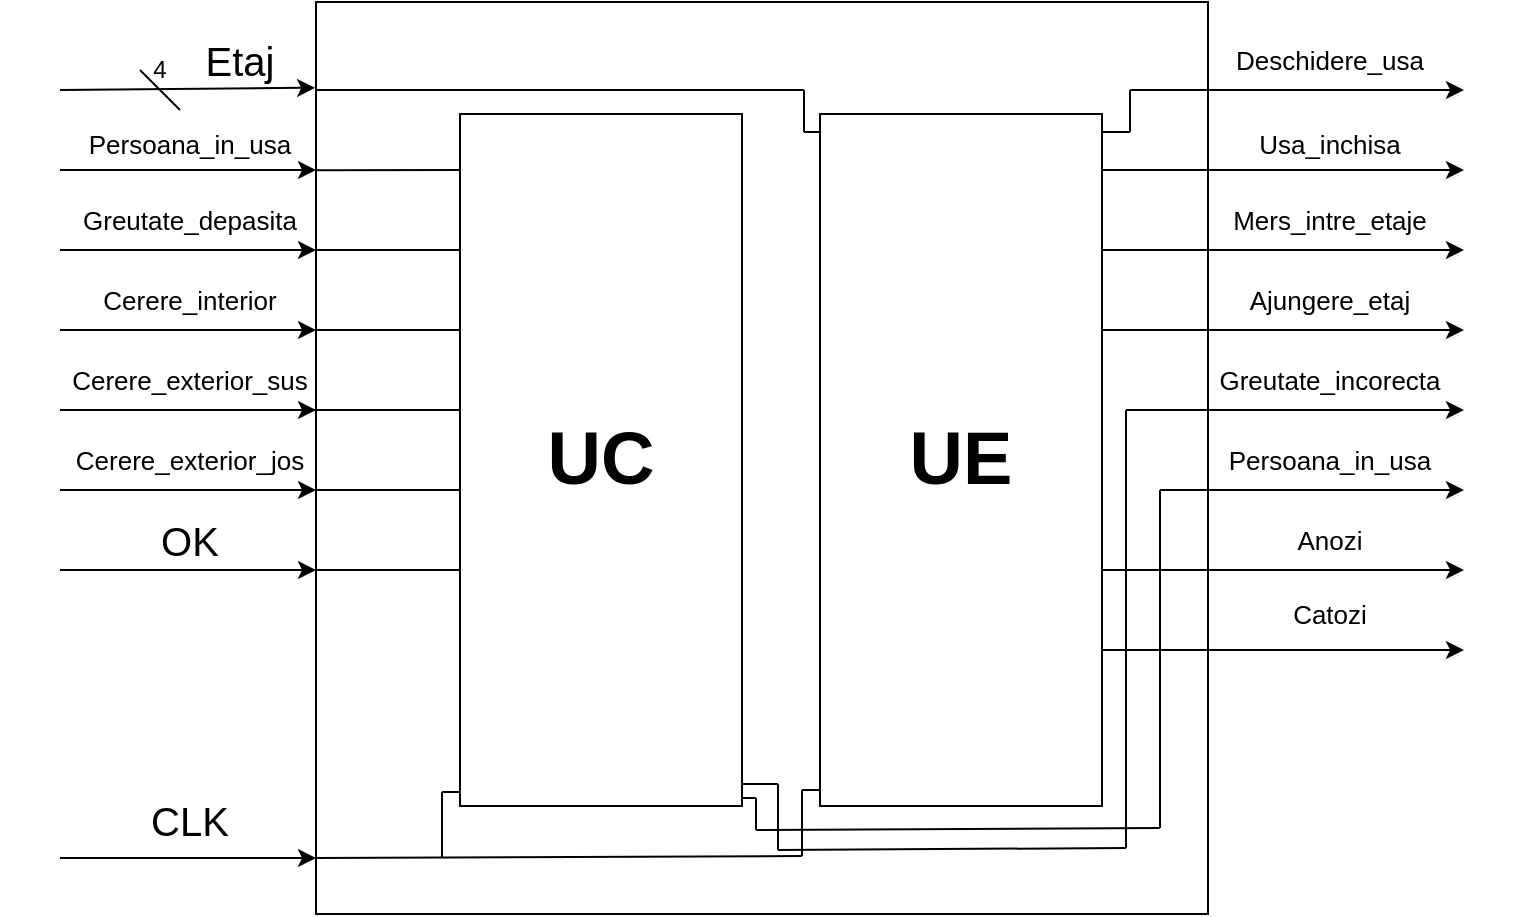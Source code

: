 <mxfile version="21.3.5" type="device">
  <diagram name="Page-1" id="GFIvSLtLIXp5ERF9A66N">
    <mxGraphModel dx="1153" dy="642" grid="0" gridSize="10" guides="0" tooltips="1" connect="0" arrows="0" fold="1" page="1" pageScale="1" pageWidth="827" pageHeight="1169" background="#ffffff" math="0" shadow="0">
      <root>
        <mxCell id="0" />
        <mxCell id="1" parent="0" />
        <mxCell id="tNx4KRhvCRcn8NS1-yf5-1" value="" style="rounded=0;whiteSpace=wrap;html=1;fillColor=none;strokeColor=#000000;connectable=0;allowArrows=0;cloneable=0;" parent="1" vertex="1">
          <mxGeometry x="188" y="139" width="446" height="456" as="geometry" />
        </mxCell>
        <mxCell id="tNx4KRhvCRcn8NS1-yf5-2" value="&lt;font color=&quot;#000000&quot;&gt;&lt;b&gt;UC&lt;/b&gt;&lt;/font&gt;" style="rounded=0;whiteSpace=wrap;html=1;fillColor=none;strokeColor=#000000;fontSize=37;connectable=0;allowArrows=0;cloneable=0;" parent="1" vertex="1">
          <mxGeometry x="260" y="195" width="141" height="346" as="geometry" />
        </mxCell>
        <mxCell id="tNx4KRhvCRcn8NS1-yf5-5" value="&lt;font color=&quot;#000000&quot;&gt;&lt;b&gt;UE&lt;/b&gt;&lt;/font&gt;" style="rounded=0;whiteSpace=wrap;html=1;fillColor=none;strokeColor=#000000;fontSize=37;connectable=0;allowArrows=0;cloneable=0;" parent="1" vertex="1">
          <mxGeometry x="440" y="195" width="141" height="346" as="geometry" />
        </mxCell>
        <mxCell id="tNx4KRhvCRcn8NS1-yf5-6" value="" style="endArrow=classic;html=1;rounded=0;fontColor=#000000;strokeColor=#000000;entryX=-0.001;entryY=0.094;entryDx=0;entryDy=0;entryPerimeter=0;cloneable=0;" parent="1" target="tNx4KRhvCRcn8NS1-yf5-1" edge="1">
          <mxGeometry width="50" height="50" relative="1" as="geometry">
            <mxPoint x="60" y="183" as="sourcePoint" />
            <mxPoint x="178" y="181" as="targetPoint" />
          </mxGeometry>
        </mxCell>
        <mxCell id="tNx4KRhvCRcn8NS1-yf5-7" value="" style="endArrow=classic;html=1;rounded=0;fontColor=#000000;strokeColor=#000000;entryX=-0.001;entryY=0.094;entryDx=0;entryDy=0;entryPerimeter=0;cloneable=0;" parent="1" edge="1">
          <mxGeometry width="50" height="50" relative="1" as="geometry">
            <mxPoint x="60" y="223" as="sourcePoint" />
            <mxPoint x="188" y="223" as="targetPoint" />
          </mxGeometry>
        </mxCell>
        <mxCell id="tNx4KRhvCRcn8NS1-yf5-8" value="" style="endArrow=classic;html=1;rounded=0;fontColor=#000000;strokeColor=#000000;entryX=-0.001;entryY=0.094;entryDx=0;entryDy=0;entryPerimeter=0;cloneable=0;" parent="1" edge="1">
          <mxGeometry width="50" height="50" relative="1" as="geometry">
            <mxPoint x="60" y="263" as="sourcePoint" />
            <mxPoint x="188" y="263" as="targetPoint" />
          </mxGeometry>
        </mxCell>
        <mxCell id="tNx4KRhvCRcn8NS1-yf5-9" value="" style="endArrow=classic;html=1;rounded=0;fontColor=#000000;strokeColor=#000000;entryX=-0.001;entryY=0.094;entryDx=0;entryDy=0;entryPerimeter=0;cloneable=0;" parent="1" edge="1">
          <mxGeometry width="50" height="50" relative="1" as="geometry">
            <mxPoint x="60" y="303" as="sourcePoint" />
            <mxPoint x="188" y="303" as="targetPoint" />
          </mxGeometry>
        </mxCell>
        <mxCell id="tNx4KRhvCRcn8NS1-yf5-10" value="" style="endArrow=classic;html=1;rounded=0;fontColor=#000000;strokeColor=#000000;entryX=-0.001;entryY=0.094;entryDx=0;entryDy=0;entryPerimeter=0;cloneable=0;" parent="1" edge="1">
          <mxGeometry width="50" height="50" relative="1" as="geometry">
            <mxPoint x="60" y="343" as="sourcePoint" />
            <mxPoint x="188" y="343" as="targetPoint" />
          </mxGeometry>
        </mxCell>
        <mxCell id="tNx4KRhvCRcn8NS1-yf5-11" value="" style="endArrow=classic;html=1;rounded=0;fontColor=#000000;strokeColor=#000000;entryX=-0.001;entryY=0.094;entryDx=0;entryDy=0;entryPerimeter=0;cloneable=0;" parent="1" edge="1">
          <mxGeometry width="50" height="50" relative="1" as="geometry">
            <mxPoint x="60" y="383" as="sourcePoint" />
            <mxPoint x="188" y="383" as="targetPoint" />
          </mxGeometry>
        </mxCell>
        <mxCell id="tNx4KRhvCRcn8NS1-yf5-12" value="" style="endArrow=classic;html=1;rounded=0;fontColor=#000000;strokeColor=#000000;entryX=-0.001;entryY=0.094;entryDx=0;entryDy=0;entryPerimeter=0;cloneable=0;" parent="1" edge="1">
          <mxGeometry width="50" height="50" relative="1" as="geometry">
            <mxPoint x="60" y="423" as="sourcePoint" />
            <mxPoint x="188" y="423" as="targetPoint" />
          </mxGeometry>
        </mxCell>
        <mxCell id="tNx4KRhvCRcn8NS1-yf5-13" value="" style="endArrow=classic;html=1;rounded=0;fontColor=#000000;strokeColor=#000000;entryX=-0.001;entryY=0.094;entryDx=0;entryDy=0;entryPerimeter=0;cloneable=0;" parent="1" edge="1">
          <mxGeometry width="50" height="50" relative="1" as="geometry">
            <mxPoint x="60" y="567" as="sourcePoint" />
            <mxPoint x="188" y="567" as="targetPoint" />
          </mxGeometry>
        </mxCell>
        <mxCell id="tNx4KRhvCRcn8NS1-yf5-14" value="&lt;font color=&quot;#000000&quot;&gt;&lt;span style=&quot;font-size: 20px;&quot;&gt;Etaj&lt;/span&gt;&lt;/font&gt;" style="text;html=1;strokeColor=none;fillColor=none;align=center;verticalAlign=middle;whiteSpace=wrap;rounded=0;cloneable=0;" parent="1" vertex="1">
          <mxGeometry x="120" y="153" width="60" height="30" as="geometry" />
        </mxCell>
        <mxCell id="tNx4KRhvCRcn8NS1-yf5-15" value="&lt;font style=&quot;font-size: 13px;&quot; color=&quot;#000000&quot;&gt;Persoana_in_usa&lt;/font&gt;" style="text;html=1;strokeColor=none;fillColor=none;align=center;verticalAlign=middle;whiteSpace=wrap;rounded=0;cloneable=0;" parent="1" vertex="1">
          <mxGeometry x="30" y="195" width="190" height="30" as="geometry" />
        </mxCell>
        <mxCell id="tNx4KRhvCRcn8NS1-yf5-16" value="" style="endArrow=none;html=1;rounded=0;strokeColor=#000000;cloneable=0;" parent="1" edge="1">
          <mxGeometry width="50" height="50" relative="1" as="geometry">
            <mxPoint x="120" y="193" as="sourcePoint" />
            <mxPoint x="100" y="173" as="targetPoint" />
          </mxGeometry>
        </mxCell>
        <mxCell id="tNx4KRhvCRcn8NS1-yf5-17" value="&lt;font color=&quot;#000000&quot;&gt;4&lt;/font&gt;" style="text;html=1;strokeColor=none;fillColor=none;align=center;verticalAlign=middle;whiteSpace=wrap;rounded=0;cloneable=0;" parent="1" vertex="1">
          <mxGeometry x="100" y="173" width="20" as="geometry" />
        </mxCell>
        <mxCell id="tNx4KRhvCRcn8NS1-yf5-18" value="&lt;font color=&quot;#000000&quot;&gt;&lt;span style=&quot;font-size: 13px;&quot;&gt;Greutate_depasita&lt;/span&gt;&lt;/font&gt;" style="text;html=1;strokeColor=none;fillColor=none;align=center;verticalAlign=middle;whiteSpace=wrap;rounded=0;cloneable=0;" parent="1" vertex="1">
          <mxGeometry x="30" y="233" width="190" height="30" as="geometry" />
        </mxCell>
        <mxCell id="tNx4KRhvCRcn8NS1-yf5-19" value="&lt;font color=&quot;#000000&quot;&gt;&lt;span style=&quot;font-size: 13px;&quot;&gt;Cerere_interior&lt;br&gt;&lt;/span&gt;&lt;/font&gt;" style="text;html=1;strokeColor=none;fillColor=none;align=center;verticalAlign=middle;whiteSpace=wrap;rounded=0;cloneable=0;" parent="1" vertex="1">
          <mxGeometry x="30" y="273" width="190" height="30" as="geometry" />
        </mxCell>
        <mxCell id="tNx4KRhvCRcn8NS1-yf5-20" value="&lt;font color=&quot;#000000&quot;&gt;&lt;span style=&quot;font-size: 13px;&quot;&gt;Cerere_exterior_sus&lt;br&gt;&lt;/span&gt;&lt;/font&gt;" style="text;html=1;strokeColor=none;fillColor=none;align=center;verticalAlign=middle;whiteSpace=wrap;rounded=0;cloneable=0;" parent="1" vertex="1">
          <mxGeometry x="30" y="313" width="190" height="30" as="geometry" />
        </mxCell>
        <mxCell id="tNx4KRhvCRcn8NS1-yf5-21" value="&lt;font color=&quot;#000000&quot;&gt;&lt;span style=&quot;font-size: 13px;&quot;&gt;Cerere_exterior_jos&lt;br&gt;&lt;/span&gt;&lt;/font&gt;" style="text;html=1;strokeColor=none;fillColor=none;align=center;verticalAlign=middle;whiteSpace=wrap;rounded=0;cloneable=0;" parent="1" vertex="1">
          <mxGeometry x="30" y="353" width="190" height="30" as="geometry" />
        </mxCell>
        <mxCell id="tNx4KRhvCRcn8NS1-yf5-22" value="&lt;font color=&quot;#000000&quot;&gt;&lt;span style=&quot;font-size: 20px;&quot;&gt;OK&lt;/span&gt;&lt;/font&gt;" style="text;html=1;strokeColor=none;fillColor=none;align=center;verticalAlign=middle;whiteSpace=wrap;rounded=0;cloneable=0;" parent="1" vertex="1">
          <mxGeometry x="95" y="393" width="60" height="30" as="geometry" />
        </mxCell>
        <mxCell id="tNx4KRhvCRcn8NS1-yf5-23" value="&lt;font color=&quot;#000000&quot;&gt;&lt;span style=&quot;font-size: 20px;&quot;&gt;CLK&lt;/span&gt;&lt;/font&gt;" style="text;html=1;strokeColor=none;fillColor=none;align=center;verticalAlign=middle;whiteSpace=wrap;rounded=0;cloneable=0;" parent="1" vertex="1">
          <mxGeometry x="95" y="533" width="60" height="30" as="geometry" />
        </mxCell>
        <mxCell id="tNx4KRhvCRcn8NS1-yf5-24" value="" style="endArrow=classic;html=1;rounded=0;fontColor=#000000;strokeColor=#000000;entryX=-0.001;entryY=0.094;entryDx=0;entryDy=0;entryPerimeter=0;cloneable=0;" parent="1" edge="1">
          <mxGeometry width="50" height="50" relative="1" as="geometry">
            <mxPoint x="634" y="183" as="sourcePoint" />
            <mxPoint x="762" y="183" as="targetPoint" />
          </mxGeometry>
        </mxCell>
        <mxCell id="tNx4KRhvCRcn8NS1-yf5-25" value="" style="endArrow=classic;html=1;rounded=0;fontColor=#000000;strokeColor=#000000;entryX=-0.001;entryY=0.094;entryDx=0;entryDy=0;entryPerimeter=0;cloneable=0;" parent="1" edge="1">
          <mxGeometry width="50" height="50" relative="1" as="geometry">
            <mxPoint x="634" y="223" as="sourcePoint" />
            <mxPoint x="762" y="223" as="targetPoint" />
          </mxGeometry>
        </mxCell>
        <mxCell id="tNx4KRhvCRcn8NS1-yf5-26" value="" style="endArrow=classic;html=1;rounded=0;fontColor=#000000;strokeColor=#000000;entryX=-0.001;entryY=0.094;entryDx=0;entryDy=0;entryPerimeter=0;cloneable=0;" parent="1" edge="1">
          <mxGeometry width="50" height="50" relative="1" as="geometry">
            <mxPoint x="634" y="263" as="sourcePoint" />
            <mxPoint x="762" y="263" as="targetPoint" />
          </mxGeometry>
        </mxCell>
        <mxCell id="tNx4KRhvCRcn8NS1-yf5-27" value="" style="endArrow=classic;html=1;rounded=0;fontColor=#000000;strokeColor=#000000;entryX=-0.001;entryY=0.094;entryDx=0;entryDy=0;entryPerimeter=0;cloneable=0;" parent="1" edge="1">
          <mxGeometry width="50" height="50" relative="1" as="geometry">
            <mxPoint x="634" y="303" as="sourcePoint" />
            <mxPoint x="762" y="303" as="targetPoint" />
          </mxGeometry>
        </mxCell>
        <mxCell id="tNx4KRhvCRcn8NS1-yf5-28" value="" style="endArrow=classic;html=1;rounded=0;fontColor=#000000;strokeColor=#000000;entryX=-0.001;entryY=0.094;entryDx=0;entryDy=0;entryPerimeter=0;cloneable=0;" parent="1" edge="1">
          <mxGeometry width="50" height="50" relative="1" as="geometry">
            <mxPoint x="634" y="343" as="sourcePoint" />
            <mxPoint x="762" y="343" as="targetPoint" />
          </mxGeometry>
        </mxCell>
        <mxCell id="tNx4KRhvCRcn8NS1-yf5-29" value="" style="endArrow=classic;html=1;rounded=0;fontColor=#000000;strokeColor=#000000;entryX=-0.001;entryY=0.094;entryDx=0;entryDy=0;entryPerimeter=0;cloneable=0;" parent="1" edge="1">
          <mxGeometry width="50" height="50" relative="1" as="geometry">
            <mxPoint x="634" y="383" as="sourcePoint" />
            <mxPoint x="762" y="383" as="targetPoint" />
          </mxGeometry>
        </mxCell>
        <mxCell id="tNx4KRhvCRcn8NS1-yf5-30" value="" style="endArrow=classic;html=1;rounded=0;fontColor=#000000;strokeColor=#000000;entryX=-0.001;entryY=0.094;entryDx=0;entryDy=0;entryPerimeter=0;cloneable=0;" parent="1" edge="1">
          <mxGeometry width="50" height="50" relative="1" as="geometry">
            <mxPoint x="634" y="423" as="sourcePoint" />
            <mxPoint x="762" y="423" as="targetPoint" />
          </mxGeometry>
        </mxCell>
        <mxCell id="tNx4KRhvCRcn8NS1-yf5-31" value="" style="endArrow=classic;html=1;rounded=0;fontColor=#000000;strokeColor=#000000;entryX=-0.001;entryY=0.094;entryDx=0;entryDy=0;entryPerimeter=0;cloneable=0;" parent="1" edge="1">
          <mxGeometry width="50" height="50" relative="1" as="geometry">
            <mxPoint x="634" y="463" as="sourcePoint" />
            <mxPoint x="762" y="463" as="targetPoint" />
          </mxGeometry>
        </mxCell>
        <mxCell id="tNx4KRhvCRcn8NS1-yf5-33" value="&lt;font color=&quot;#000000&quot;&gt;&lt;span style=&quot;font-size: 13px;&quot;&gt;Deschidere_usa&lt;br&gt;&lt;/span&gt;&lt;/font&gt;" style="text;html=1;strokeColor=none;fillColor=none;align=center;verticalAlign=middle;whiteSpace=wrap;rounded=0;cloneable=0;" parent="1" vertex="1">
          <mxGeometry x="600" y="153" width="190" height="30" as="geometry" />
        </mxCell>
        <mxCell id="tNx4KRhvCRcn8NS1-yf5-34" value="&lt;font color=&quot;#000000&quot;&gt;&lt;span style=&quot;font-size: 13px;&quot;&gt;Usa_inchisa&lt;br&gt;&lt;/span&gt;&lt;/font&gt;" style="text;html=1;strokeColor=none;fillColor=none;align=center;verticalAlign=middle;whiteSpace=wrap;rounded=0;cloneable=0;" parent="1" vertex="1">
          <mxGeometry x="600" y="195" width="190" height="30" as="geometry" />
        </mxCell>
        <mxCell id="tNx4KRhvCRcn8NS1-yf5-35" value="&lt;font color=&quot;#000000&quot;&gt;&lt;span style=&quot;font-size: 13px;&quot;&gt;Mers_intre_etaje&lt;br&gt;&lt;/span&gt;&lt;/font&gt;" style="text;html=1;strokeColor=none;fillColor=none;align=center;verticalAlign=middle;whiteSpace=wrap;rounded=0;cloneable=0;" parent="1" vertex="1">
          <mxGeometry x="600" y="233" width="190" height="30" as="geometry" />
        </mxCell>
        <mxCell id="tNx4KRhvCRcn8NS1-yf5-36" value="&lt;font color=&quot;#000000&quot;&gt;&lt;span style=&quot;font-size: 13px;&quot;&gt;Ajungere_etaj&lt;br&gt;&lt;/span&gt;&lt;/font&gt;" style="text;html=1;strokeColor=none;fillColor=none;align=center;verticalAlign=middle;whiteSpace=wrap;rounded=0;cloneable=0;" parent="1" vertex="1">
          <mxGeometry x="600" y="273" width="190" height="30" as="geometry" />
        </mxCell>
        <mxCell id="tNx4KRhvCRcn8NS1-yf5-37" value="&lt;font color=&quot;#000000&quot;&gt;&lt;span style=&quot;font-size: 13px;&quot;&gt;Greutate_incorecta&lt;br&gt;&lt;/span&gt;&lt;/font&gt;" style="text;html=1;strokeColor=none;fillColor=none;align=center;verticalAlign=middle;whiteSpace=wrap;rounded=0;cloneable=0;" parent="1" vertex="1">
          <mxGeometry x="600" y="313" width="190" height="30" as="geometry" />
        </mxCell>
        <mxCell id="tNx4KRhvCRcn8NS1-yf5-38" value="&lt;font color=&quot;#000000&quot;&gt;&lt;span style=&quot;font-size: 13px;&quot;&gt;Persoana_in_usa&lt;br&gt;&lt;/span&gt;&lt;/font&gt;" style="text;html=1;strokeColor=none;fillColor=none;align=center;verticalAlign=middle;whiteSpace=wrap;rounded=0;cloneable=0;" parent="1" vertex="1">
          <mxGeometry x="600" y="353" width="190" height="30" as="geometry" />
        </mxCell>
        <mxCell id="tNx4KRhvCRcn8NS1-yf5-39" value="&lt;font color=&quot;#000000&quot;&gt;&lt;span style=&quot;font-size: 13px;&quot;&gt;Anozi&lt;br&gt;&lt;/span&gt;&lt;/font&gt;" style="text;html=1;strokeColor=none;fillColor=none;align=center;verticalAlign=middle;whiteSpace=wrap;rounded=0;cloneable=0;" parent="1" vertex="1">
          <mxGeometry x="600" y="393" width="190" height="30" as="geometry" />
        </mxCell>
        <mxCell id="tNx4KRhvCRcn8NS1-yf5-40" value="&lt;font color=&quot;#000000&quot;&gt;&lt;span style=&quot;font-size: 13px;&quot;&gt;Catozi&lt;br&gt;&lt;/span&gt;&lt;/font&gt;" style="text;html=1;strokeColor=none;fillColor=none;align=center;verticalAlign=middle;whiteSpace=wrap;rounded=0;cloneable=0;" parent="1" vertex="1">
          <mxGeometry x="600" y="430" width="190" height="30" as="geometry" />
        </mxCell>
        <mxCell id="tNx4KRhvCRcn8NS1-yf5-47" value="" style="endArrow=none;html=1;rounded=0;strokeColor=#000000;" parent="1" edge="1">
          <mxGeometry width="50" height="50" relative="1" as="geometry">
            <mxPoint x="188" y="183" as="sourcePoint" />
            <mxPoint x="432" y="183" as="targetPoint" />
          </mxGeometry>
        </mxCell>
        <mxCell id="tNx4KRhvCRcn8NS1-yf5-52" value="" style="endArrow=none;html=1;rounded=0;strokeColor=#000000;" parent="1" edge="1">
          <mxGeometry width="50" height="50" relative="1" as="geometry">
            <mxPoint x="432" y="204" as="sourcePoint" />
            <mxPoint x="432" y="183" as="targetPoint" />
          </mxGeometry>
        </mxCell>
        <mxCell id="tNx4KRhvCRcn8NS1-yf5-53" value="" style="endArrow=none;html=1;rounded=0;strokeColor=#000000;" parent="1" edge="1">
          <mxGeometry width="50" height="50" relative="1" as="geometry">
            <mxPoint x="440" y="204" as="sourcePoint" />
            <mxPoint x="432" y="204" as="targetPoint" />
          </mxGeometry>
        </mxCell>
        <mxCell id="tNx4KRhvCRcn8NS1-yf5-54" value="" style="endArrow=none;html=1;rounded=0;strokeColor=#000000;entryX=0.831;entryY=0.936;entryDx=0;entryDy=0;entryPerimeter=0;" parent="1" target="tNx4KRhvCRcn8NS1-yf5-15" edge="1">
          <mxGeometry width="50" height="50" relative="1" as="geometry">
            <mxPoint x="260" y="223" as="sourcePoint" />
            <mxPoint x="427" y="321" as="targetPoint" />
          </mxGeometry>
        </mxCell>
        <mxCell id="tNx4KRhvCRcn8NS1-yf5-55" value="" style="endArrow=none;html=1;rounded=0;strokeColor=#000000;entryX=0.831;entryY=0.936;entryDx=0;entryDy=0;entryPerimeter=0;" parent="1" edge="1">
          <mxGeometry width="50" height="50" relative="1" as="geometry">
            <mxPoint x="260" y="263" as="sourcePoint" />
            <mxPoint x="188" y="263" as="targetPoint" />
          </mxGeometry>
        </mxCell>
        <mxCell id="tNx4KRhvCRcn8NS1-yf5-56" value="" style="endArrow=none;html=1;rounded=0;strokeColor=#000000;entryX=0.831;entryY=0.936;entryDx=0;entryDy=0;entryPerimeter=0;" parent="1" edge="1">
          <mxGeometry width="50" height="50" relative="1" as="geometry">
            <mxPoint x="260" y="303" as="sourcePoint" />
            <mxPoint x="188" y="303" as="targetPoint" />
          </mxGeometry>
        </mxCell>
        <mxCell id="tNx4KRhvCRcn8NS1-yf5-57" value="" style="endArrow=none;html=1;rounded=0;strokeColor=#000000;entryX=0.831;entryY=0.936;entryDx=0;entryDy=0;entryPerimeter=0;" parent="1" edge="1">
          <mxGeometry width="50" height="50" relative="1" as="geometry">
            <mxPoint x="260" y="343" as="sourcePoint" />
            <mxPoint x="187" y="343" as="targetPoint" />
          </mxGeometry>
        </mxCell>
        <mxCell id="tNx4KRhvCRcn8NS1-yf5-58" value="" style="endArrow=none;html=1;rounded=0;strokeColor=#000000;entryX=0.831;entryY=0.936;entryDx=0;entryDy=0;entryPerimeter=0;" parent="1" edge="1">
          <mxGeometry width="50" height="50" relative="1" as="geometry">
            <mxPoint x="260" y="383" as="sourcePoint" />
            <mxPoint x="188" y="383" as="targetPoint" />
          </mxGeometry>
        </mxCell>
        <mxCell id="tNx4KRhvCRcn8NS1-yf5-59" value="" style="endArrow=none;html=1;rounded=0;strokeColor=#000000;entryX=0.831;entryY=0.936;entryDx=0;entryDy=0;entryPerimeter=0;" parent="1" edge="1">
          <mxGeometry width="50" height="50" relative="1" as="geometry">
            <mxPoint x="260" y="423" as="sourcePoint" />
            <mxPoint x="188" y="423" as="targetPoint" />
          </mxGeometry>
        </mxCell>
        <mxCell id="tNx4KRhvCRcn8NS1-yf5-60" value="" style="endArrow=none;html=1;rounded=0;strokeColor=#000000;" parent="1" edge="1">
          <mxGeometry width="50" height="50" relative="1" as="geometry">
            <mxPoint x="188" y="567" as="sourcePoint" />
            <mxPoint x="431" y="566" as="targetPoint" />
          </mxGeometry>
        </mxCell>
        <mxCell id="tNx4KRhvCRcn8NS1-yf5-61" value="" style="endArrow=none;html=1;rounded=0;strokeColor=#000000;" parent="1" edge="1">
          <mxGeometry width="50" height="50" relative="1" as="geometry">
            <mxPoint x="431" y="533" as="sourcePoint" />
            <mxPoint x="431" y="566" as="targetPoint" />
          </mxGeometry>
        </mxCell>
        <mxCell id="tNx4KRhvCRcn8NS1-yf5-62" value="" style="endArrow=none;html=1;rounded=0;strokeColor=#000000;" parent="1" edge="1">
          <mxGeometry width="50" height="50" relative="1" as="geometry">
            <mxPoint x="440" y="533" as="sourcePoint" />
            <mxPoint x="431" y="533" as="targetPoint" />
          </mxGeometry>
        </mxCell>
        <mxCell id="tNx4KRhvCRcn8NS1-yf5-63" value="" style="endArrow=none;html=1;rounded=0;strokeColor=#000000;" parent="1" edge="1">
          <mxGeometry width="50" height="50" relative="1" as="geometry">
            <mxPoint x="251" y="534" as="sourcePoint" />
            <mxPoint x="251" y="567" as="targetPoint" />
          </mxGeometry>
        </mxCell>
        <mxCell id="tNx4KRhvCRcn8NS1-yf5-64" value="" style="endArrow=none;html=1;rounded=0;strokeColor=#000000;" parent="1" edge="1">
          <mxGeometry width="50" height="50" relative="1" as="geometry">
            <mxPoint x="260" y="534" as="sourcePoint" />
            <mxPoint x="251" y="534" as="targetPoint" />
          </mxGeometry>
        </mxCell>
        <mxCell id="tNx4KRhvCRcn8NS1-yf5-65" value="" style="endArrow=none;html=1;rounded=0;strokeColor=#000000;exitX=0.185;exitY=1;exitDx=0;exitDy=0;exitPerimeter=0;" parent="1" source="tNx4KRhvCRcn8NS1-yf5-33" edge="1">
          <mxGeometry width="50" height="50" relative="1" as="geometry">
            <mxPoint x="290" y="419" as="sourcePoint" />
            <mxPoint x="595" y="183" as="targetPoint" />
          </mxGeometry>
        </mxCell>
        <mxCell id="tNx4KRhvCRcn8NS1-yf5-66" value="" style="endArrow=none;html=1;rounded=0;strokeColor=#000000;" parent="1" edge="1">
          <mxGeometry width="50" height="50" relative="1" as="geometry">
            <mxPoint x="595" y="204" as="sourcePoint" />
            <mxPoint x="595" y="183" as="targetPoint" />
          </mxGeometry>
        </mxCell>
        <mxCell id="tNx4KRhvCRcn8NS1-yf5-67" value="" style="endArrow=none;html=1;rounded=0;strokeColor=#000000;" parent="1" edge="1">
          <mxGeometry width="50" height="50" relative="1" as="geometry">
            <mxPoint x="595" y="204" as="sourcePoint" />
            <mxPoint x="581" y="204" as="targetPoint" />
          </mxGeometry>
        </mxCell>
        <mxCell id="tNx4KRhvCRcn8NS1-yf5-68" value="" style="endArrow=none;html=1;rounded=0;strokeColor=#000000;entryX=0.184;entryY=0.933;entryDx=0;entryDy=0;entryPerimeter=0;" parent="1" target="tNx4KRhvCRcn8NS1-yf5-34" edge="1">
          <mxGeometry width="50" height="50" relative="1" as="geometry">
            <mxPoint x="581" y="223" as="sourcePoint" />
            <mxPoint x="594" y="228" as="targetPoint" />
          </mxGeometry>
        </mxCell>
        <mxCell id="tNx4KRhvCRcn8NS1-yf5-69" value="" style="endArrow=none;html=1;rounded=0;strokeColor=#000000;entryX=0.184;entryY=0.933;entryDx=0;entryDy=0;entryPerimeter=0;" parent="1" edge="1">
          <mxGeometry width="50" height="50" relative="1" as="geometry">
            <mxPoint x="581" y="263" as="sourcePoint" />
            <mxPoint x="635" y="263" as="targetPoint" />
          </mxGeometry>
        </mxCell>
        <mxCell id="tNx4KRhvCRcn8NS1-yf5-70" value="" style="endArrow=none;html=1;rounded=0;strokeColor=#000000;entryX=0.184;entryY=0.933;entryDx=0;entryDy=0;entryPerimeter=0;" parent="1" edge="1">
          <mxGeometry width="50" height="50" relative="1" as="geometry">
            <mxPoint x="581" y="303" as="sourcePoint" />
            <mxPoint x="635" y="303" as="targetPoint" />
          </mxGeometry>
        </mxCell>
        <mxCell id="tNx4KRhvCRcn8NS1-yf5-71" value="" style="endArrow=none;html=1;rounded=0;strokeColor=#000000;entryX=0.184;entryY=0.933;entryDx=0;entryDy=0;entryPerimeter=0;" parent="1" edge="1">
          <mxGeometry width="50" height="50" relative="1" as="geometry">
            <mxPoint x="593" y="343" as="sourcePoint" />
            <mxPoint x="635" y="343" as="targetPoint" />
          </mxGeometry>
        </mxCell>
        <mxCell id="tNx4KRhvCRcn8NS1-yf5-72" value="" style="endArrow=none;html=1;rounded=0;strokeColor=#000000;entryX=0.184;entryY=0.933;entryDx=0;entryDy=0;entryPerimeter=0;" parent="1" edge="1">
          <mxGeometry width="50" height="50" relative="1" as="geometry">
            <mxPoint x="610" y="383" as="sourcePoint" />
            <mxPoint x="635" y="383" as="targetPoint" />
          </mxGeometry>
        </mxCell>
        <mxCell id="tNx4KRhvCRcn8NS1-yf5-73" value="" style="endArrow=none;html=1;rounded=0;strokeColor=#000000;entryX=0.184;entryY=0.933;entryDx=0;entryDy=0;entryPerimeter=0;" parent="1" edge="1">
          <mxGeometry width="50" height="50" relative="1" as="geometry">
            <mxPoint x="581" y="423" as="sourcePoint" />
            <mxPoint x="635" y="423" as="targetPoint" />
          </mxGeometry>
        </mxCell>
        <mxCell id="tNx4KRhvCRcn8NS1-yf5-74" value="" style="endArrow=none;html=1;rounded=0;strokeColor=#000000;entryX=0.184;entryY=0.933;entryDx=0;entryDy=0;entryPerimeter=0;" parent="1" edge="1">
          <mxGeometry width="50" height="50" relative="1" as="geometry">
            <mxPoint x="581" y="463" as="sourcePoint" />
            <mxPoint x="635" y="463" as="targetPoint" />
          </mxGeometry>
        </mxCell>
        <mxCell id="tNx4KRhvCRcn8NS1-yf5-75" value="" style="endArrow=none;html=1;rounded=0;strokeColor=#000000;" parent="1" edge="1">
          <mxGeometry width="50" height="50" relative="1" as="geometry">
            <mxPoint x="610" y="552" as="sourcePoint" />
            <mxPoint x="610" y="383" as="targetPoint" />
          </mxGeometry>
        </mxCell>
        <mxCell id="tNx4KRhvCRcn8NS1-yf5-76" value="" style="endArrow=none;html=1;rounded=0;strokeColor=#000000;" parent="1" edge="1">
          <mxGeometry width="50" height="50" relative="1" as="geometry">
            <mxPoint x="408" y="553" as="sourcePoint" />
            <mxPoint x="610" y="552" as="targetPoint" />
          </mxGeometry>
        </mxCell>
        <mxCell id="tNx4KRhvCRcn8NS1-yf5-80" value="" style="endArrow=none;html=1;rounded=0;strokeColor=#000000;" parent="1" edge="1">
          <mxGeometry width="50" height="50" relative="1" as="geometry">
            <mxPoint x="408" y="553" as="sourcePoint" />
            <mxPoint x="408" y="537" as="targetPoint" />
          </mxGeometry>
        </mxCell>
        <mxCell id="tNx4KRhvCRcn8NS1-yf5-81" value="" style="endArrow=none;html=1;rounded=0;strokeColor=#000000;" parent="1" edge="1">
          <mxGeometry width="50" height="50" relative="1" as="geometry">
            <mxPoint x="408" y="537" as="sourcePoint" />
            <mxPoint x="401" y="537" as="targetPoint" />
          </mxGeometry>
        </mxCell>
        <mxCell id="tNx4KRhvCRcn8NS1-yf5-82" value="" style="endArrow=none;html=1;rounded=0;strokeColor=#000000;" parent="1" edge="1">
          <mxGeometry width="50" height="50" relative="1" as="geometry">
            <mxPoint x="593" y="562" as="sourcePoint" />
            <mxPoint x="593" y="343" as="targetPoint" />
          </mxGeometry>
        </mxCell>
        <mxCell id="tNx4KRhvCRcn8NS1-yf5-83" value="" style="endArrow=none;html=1;rounded=0;strokeColor=#000000;" parent="1" edge="1">
          <mxGeometry width="50" height="50" relative="1" as="geometry">
            <mxPoint x="419" y="563" as="sourcePoint" />
            <mxPoint x="593" y="562" as="targetPoint" />
          </mxGeometry>
        </mxCell>
        <mxCell id="tNx4KRhvCRcn8NS1-yf5-84" value="" style="endArrow=none;html=1;rounded=0;strokeColor=#000000;" parent="1" edge="1">
          <mxGeometry width="50" height="50" relative="1" as="geometry">
            <mxPoint x="419" y="530" as="sourcePoint" />
            <mxPoint x="419" y="563" as="targetPoint" />
          </mxGeometry>
        </mxCell>
        <mxCell id="tNx4KRhvCRcn8NS1-yf5-85" value="" style="endArrow=none;html=1;rounded=0;strokeColor=#000000;" parent="1" edge="1">
          <mxGeometry width="50" height="50" relative="1" as="geometry">
            <mxPoint x="419" y="530" as="sourcePoint" />
            <mxPoint x="401" y="530" as="targetPoint" />
          </mxGeometry>
        </mxCell>
      </root>
    </mxGraphModel>
  </diagram>
</mxfile>

